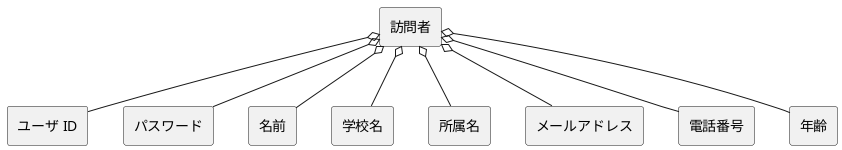 @startuml Web訪問者システムドメインモデル図
skinparam componentStyle rectangle

' 訪問者
[訪問者] o-- [ユーザ ID]
[訪問者] o-- [パスワード]
[訪問者] o-- [名前]
[訪問者] o-- [学校名]
[訪問者] o-- [所属名]
[訪問者] o-- [メールアドレス]
[訪問者] o-- [電話番号]
[訪問者] o-- [年齢]

@enduml